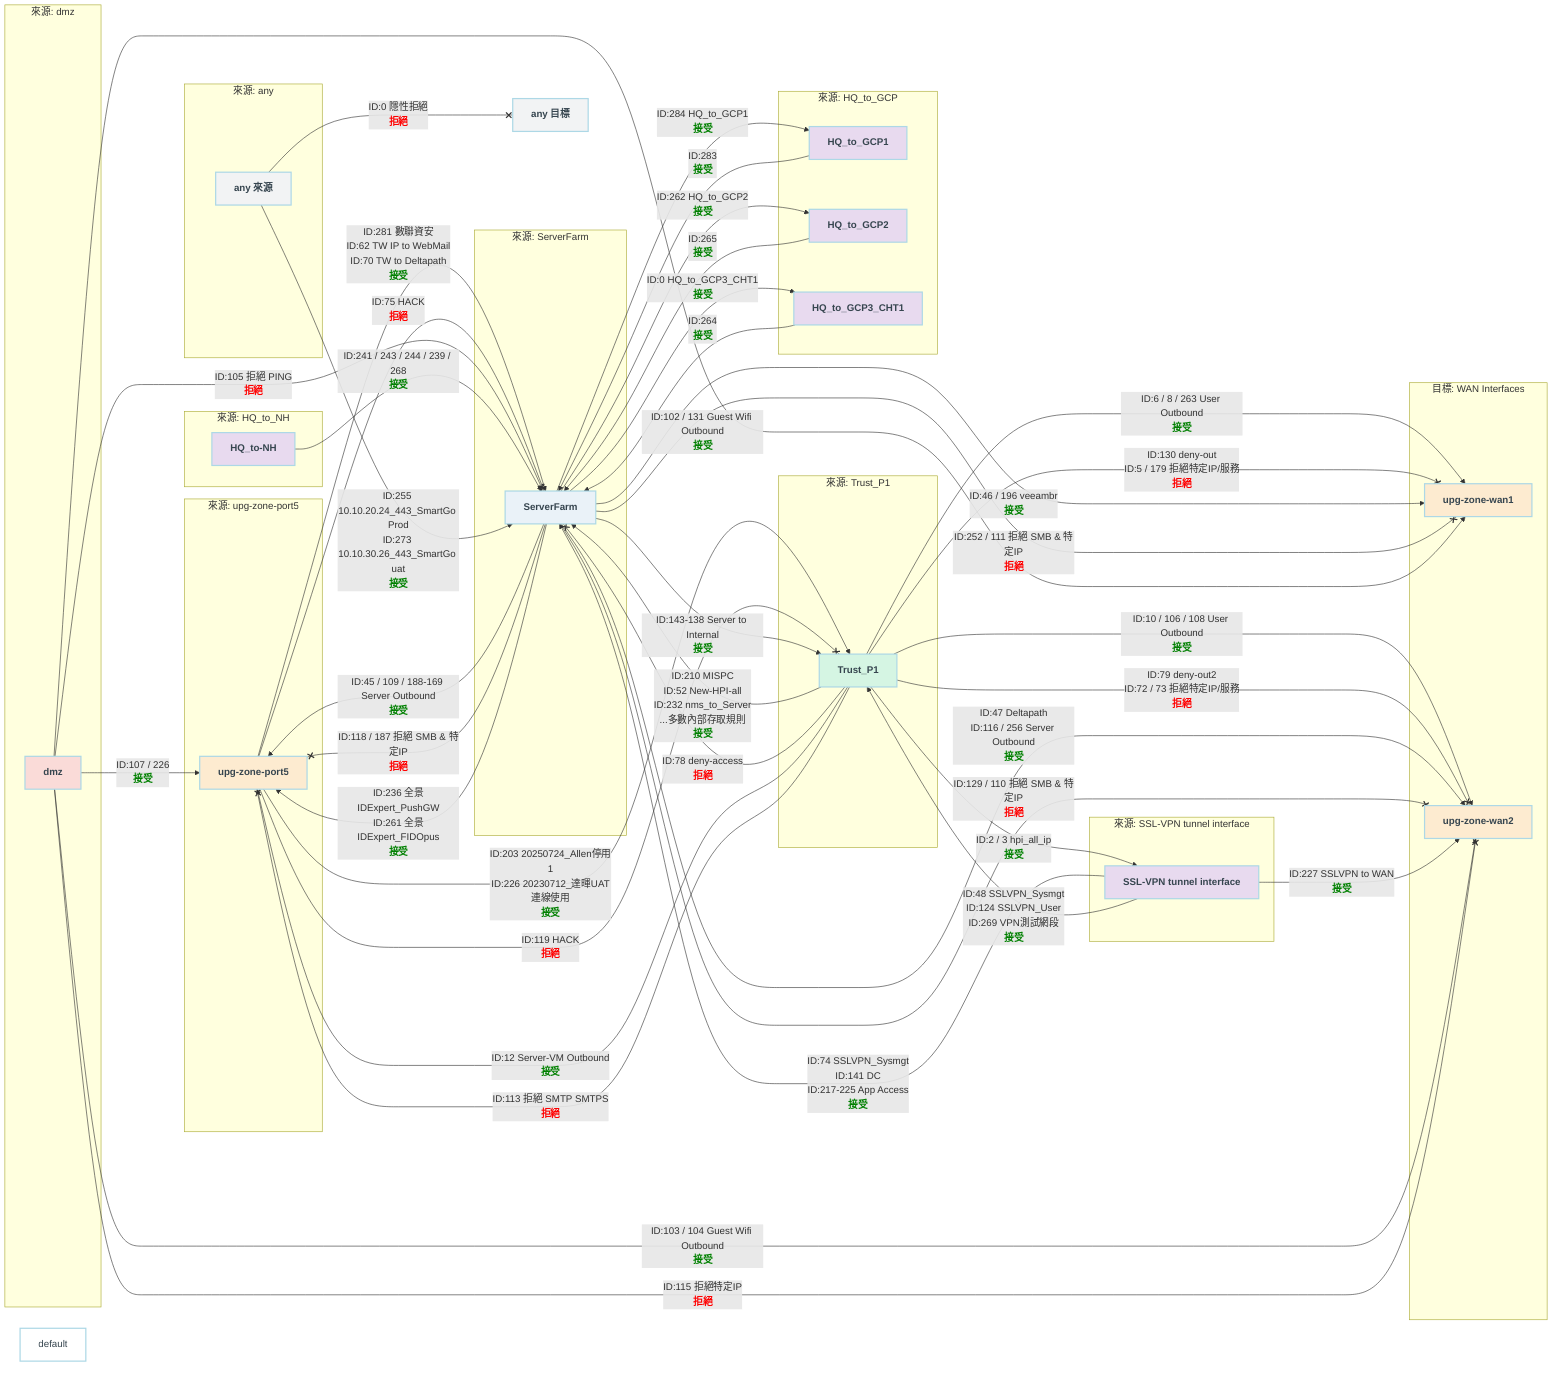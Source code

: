 %%{
  init: {
    'themeVariables': {
      'rankSpacing': 200,
      'nodeSpacing': 80
    }
  }
}%%
graph LR
    style default fill:#fff,stroke:#add8e6,stroke-width:2px,color:#36454F;
    %% --- 風格定義 ---
    classDef external fill:#fdebd0,stroke:#add8e6,stroke-width:2px,font-weight:bold,color:#36454F;
    classDef internal fill:#d5f5e3,stroke:#add8e6,stroke-width:2px,font-weight:bold,color:#36454F;
    classDef server fill:#eaf2f8,stroke:#add8e6,stroke-width:2px,font-weight:bold,color:#36454F;
    classDef vpn fill:#e8daef,stroke:#add8e6,stroke-width:2px,font-weight:bold,color:#36454F;
    classDef dmz fill:#fadbd8,stroke:#add8e6,stroke-width:2px,font-weight:bold,color:#36454F;
    classDef other fill:#f2f3f4,stroke:#add8e6,stroke-width:2px,font-weight:bold,color:#36454F;

  %% --- 節點定義 (來源區域) ---
    subgraph ZONE_Source_upg-zone-port5 [來源: upg-zone-port5]
        upg_zone_port5["upg-zone-port5"]
    end

  subgraph ZONE_Source_Trust_P1 [來源: Trust_P1]
        Trust_P1["Trust_P1"]
    end
        subgraph ZONE_Source_ServerFarm [來源: ServerFarm]
        ServerFarm["ServerFarm"]
    end

   subgraph ZONE_Source_SSL_VPN [來源: SSL-VPN tunnel interface]
        SSL_VPN["SSL-VPN tunnel interface"]
    end

   subgraph ZONE_Source_dmz [來源: dmz]
        dmz["dmz"]
    end

  subgraph ZONE_Source_HQ_to_NH [來源: HQ_to_NH]
        HQ_to_NH["HQ_to-NH"]
    end

  subgraph ZONE_Source_HQ_to_GCP [來源: HQ_to_GCP]
        HQ_to_GCP1["HQ_to_GCP1"]
        HQ_to_GCP2["HQ_to_GCP2"]
        HQ_to_GCP3_CHT1["HQ_to_GCP3_CHT1"]
    end

   subgraph ZONE_Source_any [來源: any]
        any_source["any 來源"]
    end
    
  %% --- 修改點: 將目標節點的定義移至此處 ---
    subgraph ZONE_Targets_WAN [目標: WAN Interfaces]
        direction LR
        upg_zone_wan1["upg-zone-wan1"]
        upg_zone_wan2["upg-zone-wan2"]
    end

  any_dest["any 目標"];
    %% --- 修改結束 ---
    
   %% --- 流量關係定義 ---
    upg_zone_port5 -- "ID:281 數聯資安<br/>ID:62 TW IP to WebMail<br/>ID:70 TW to Deltapath<br/><b><span style='color:green;'>接受</span></b>" --> ServerFarm;
    upg_zone_port5 -- "ID:75 HACK<br/><b><span style='color:red;'>拒絕</span></b>" --x ServerFarm;
    upg_zone_port5 -- "ID:203 20250724_Allen停用1<br/>ID:226 20230712_達暉UAT連線使用<br/><b><span style='color:green;'>接受</span></b>" --> Trust_P1;
    upg_zone_port5 -- "ID:119 HACK<br/><b><span style='color:red;'>拒絕</span></b>" --x Trust_P1;

   Trust_P1 -- "ID:210 MISPC<br/>ID:52 New-HPI-all<br/>ID:232 nms_to_Server<br/>...多數內部存取規則<br/><b><span style='color:green;'>接受</span></b>" --> ServerFarm;
    Trust_P1 -- "ID:78 deny-access<br/><b><span style='color:red;'>拒絕</span></b>" --x ServerFarm;
    Trust_P1 -- "ID:6 / 8 / 263 User Outbound<br/><b><span style='color:green;'>接受</span></b>" --> upg_zone_wan1;
    Trust_P1 -- "ID:130 deny-out<br/>ID:5 / 179 拒絕特定IP/服務<br/><b><span style='color:red;'>拒絕</span></b>" --x upg_zone_wan1;
    Trust_P1 -- "ID:10 / 106 / 108 User Outbound<br/><b><span style='color:green;'>接受</span></b>" --> upg_zone_wan2;
    Trust_P1 -- "ID:79 deny-out2<br/>ID:72 / 73 拒絕特定IP/服務<br/><b><span style='color:red;'>拒絕</span></b>" --x upg_zone_wan2;
    Trust_P1 -- "ID:12 Server-VM Outbound<br/><b><span style='color:green;'>接受</span></b>" --> upg_zone_port5;
    Trust_P1 -- "ID:113 拒絕 SMTP SMTPS<br/><b><span style='color:red;'>拒絕</span></b>" --x upg_zone_port5;
    Trust_P1 -- "ID:2 / 3 hpi_all_ip<br/><b><span style='color:green;'>接受</span></b>" --> SSL_VPN;

   ServerFarm -- "ID:143-138 Server to Internal<br/><b><span style='color:green;'>接受</span></b>" --> Trust_P1;
    ServerFarm -- "ID:45 / 109 / 188-169 Server Outbound<br/><b><span style='color:green;'>接受</span></b>" --> upg_zone_port5;
    ServerFarm -- "ID:118 / 187 拒絕 SMB & 特定IP<br/><b><span style='color:red;'>拒絕</span></b>" --x upg_zone_port5;
    ServerFarm -- "ID:46 / 196 veeambr<br/><b><span style='color:green;'>接受</span></b>" --> upg_zone_wan1;
    ServerFarm -- "ID:252 / 111 拒絕 SMB & 特定IP<br/><b><span style='color:red;'>拒絕</span></b>" --x upg_zone_wan1;
    ServerFarm -- "ID:47 Deltapath<br/>ID:116 / 256 Server Outbound<br/><b><span style='color:green;'>接受</span></b>" --> upg_zone_wan2;
    ServerFarm -- "ID:129 / 110 拒絕 SMB & 特定IP<br/><b><span style='color:red;'>拒絕</span></b>" --x upg_zone_wan2;
    ServerFarm -- "ID:236 全景IDExpert_PushGW<br/>ID:261 全景IDExpert_FIDOpus<br/><b><span style='color:green;'>接受</span></b>" --> upg_zone_port5;
    ServerFarm -- "ID:262 HQ_to_GCP2<br/><b><span style='color:green;'>接受</span></b>" --> HQ_to_GCP2;
    ServerFarm -- "ID:284 HQ_to_GCP1<br/><b><span style='color:green;'>接受</span></b>" --> HQ_to_GCP1;
    ServerFarm -- "ID:0 HQ_to_GCP3_CHT1<br/><b><span style='color:green;'>接受</span></b>" --> HQ_to_GCP3_CHT1;

   SSL_VPN -- "ID:74 SSLVPN_Sysmgt<br/>ID:141 DC<br/>ID:217-225 App Access<br/><b><span style='color:green;'>接受</span></b>" --> ServerFarm;
    SSL_VPN -- "ID:48 SSLVPN_Sysmgt<br/>ID:124 SSLVPN_User<br/>ID:269 VPN測試網段<br/><b><span style='color:green;'>接受</span></b>" --> Trust_P1;
    SSL_VPN -- "ID:227 SSLVPN to WAN<br/><b><span style='color:green;'>接受</span></b>" --> upg_zone_wan2;

  dmz -- "ID:107 / 226<br/><b><span style='color:green;'>接受</span></b>" --> upg_zone_port5;
    dmz -- "ID:102 / 131 Guest Wifi Outbound<br/><b><span style='color:green;'>接受</span></b>" --> upg_zone_wan1;
    dmz -- "ID:103 / 104 Guest Wifi Outbound<br/><b><span style='color:green;'>接受</span></b>" --> upg_zone_wan2;
    dmz -- "ID:115 拒絕特定IP<br/><b><span style='color:red;'>拒絕</span></b>" --x upg_zone_wan2;
    dmz -- "ID:105 拒絕 PING<br/><b><span style='color:red;'>拒絕</span></b>" --x ServerFarm;
    
   HQ_to_NH -- "ID:241 / 243 / 244 / 239 / 268<br/><b><span style='color:green;'>接受</span></b>" --> ServerFarm;
    HQ_to_GCP1 -- "ID:283<br/><b><span style='color:green;'>接受</span></b>" --> ServerFarm;
    HQ_to_GCP2 -- "ID:265<br/><b><span style='color:green;'>接受</span></b>" --> ServerFarm;
    HQ_to_GCP3_CHT1 -- "ID:264<br/><b><span style='color:green;'>接受</span></b>" --> ServerFarm;

   any_source -- "ID:255 10.10.20.24_443_SmartGo Prod<br/>ID:273 10.10.30.26_443_SmartGo uat<br/><b><span style='color:green;'>接受</span></b>" --> ServerFarm;
    any_source -- "ID:0 隱性拒絕<br/><b><span style='color:red;'>拒絕</span></b>" --x any_dest;

  %% --- 節點風格套用 ---
    class upg_zone_port5 external;
    class Trust_P1 internal;
    class ServerFarm server;
    class SSL_VPN,HQ_to_NH,HQ_to_GCP1,HQ_to_GCP2,HQ_to_GCP3_CHT1 vpn;
    class dmz dmz;
    class any_source,any_dest other;
    class upg_zone_wan1 external;
    class upg_zone_wan2 external;